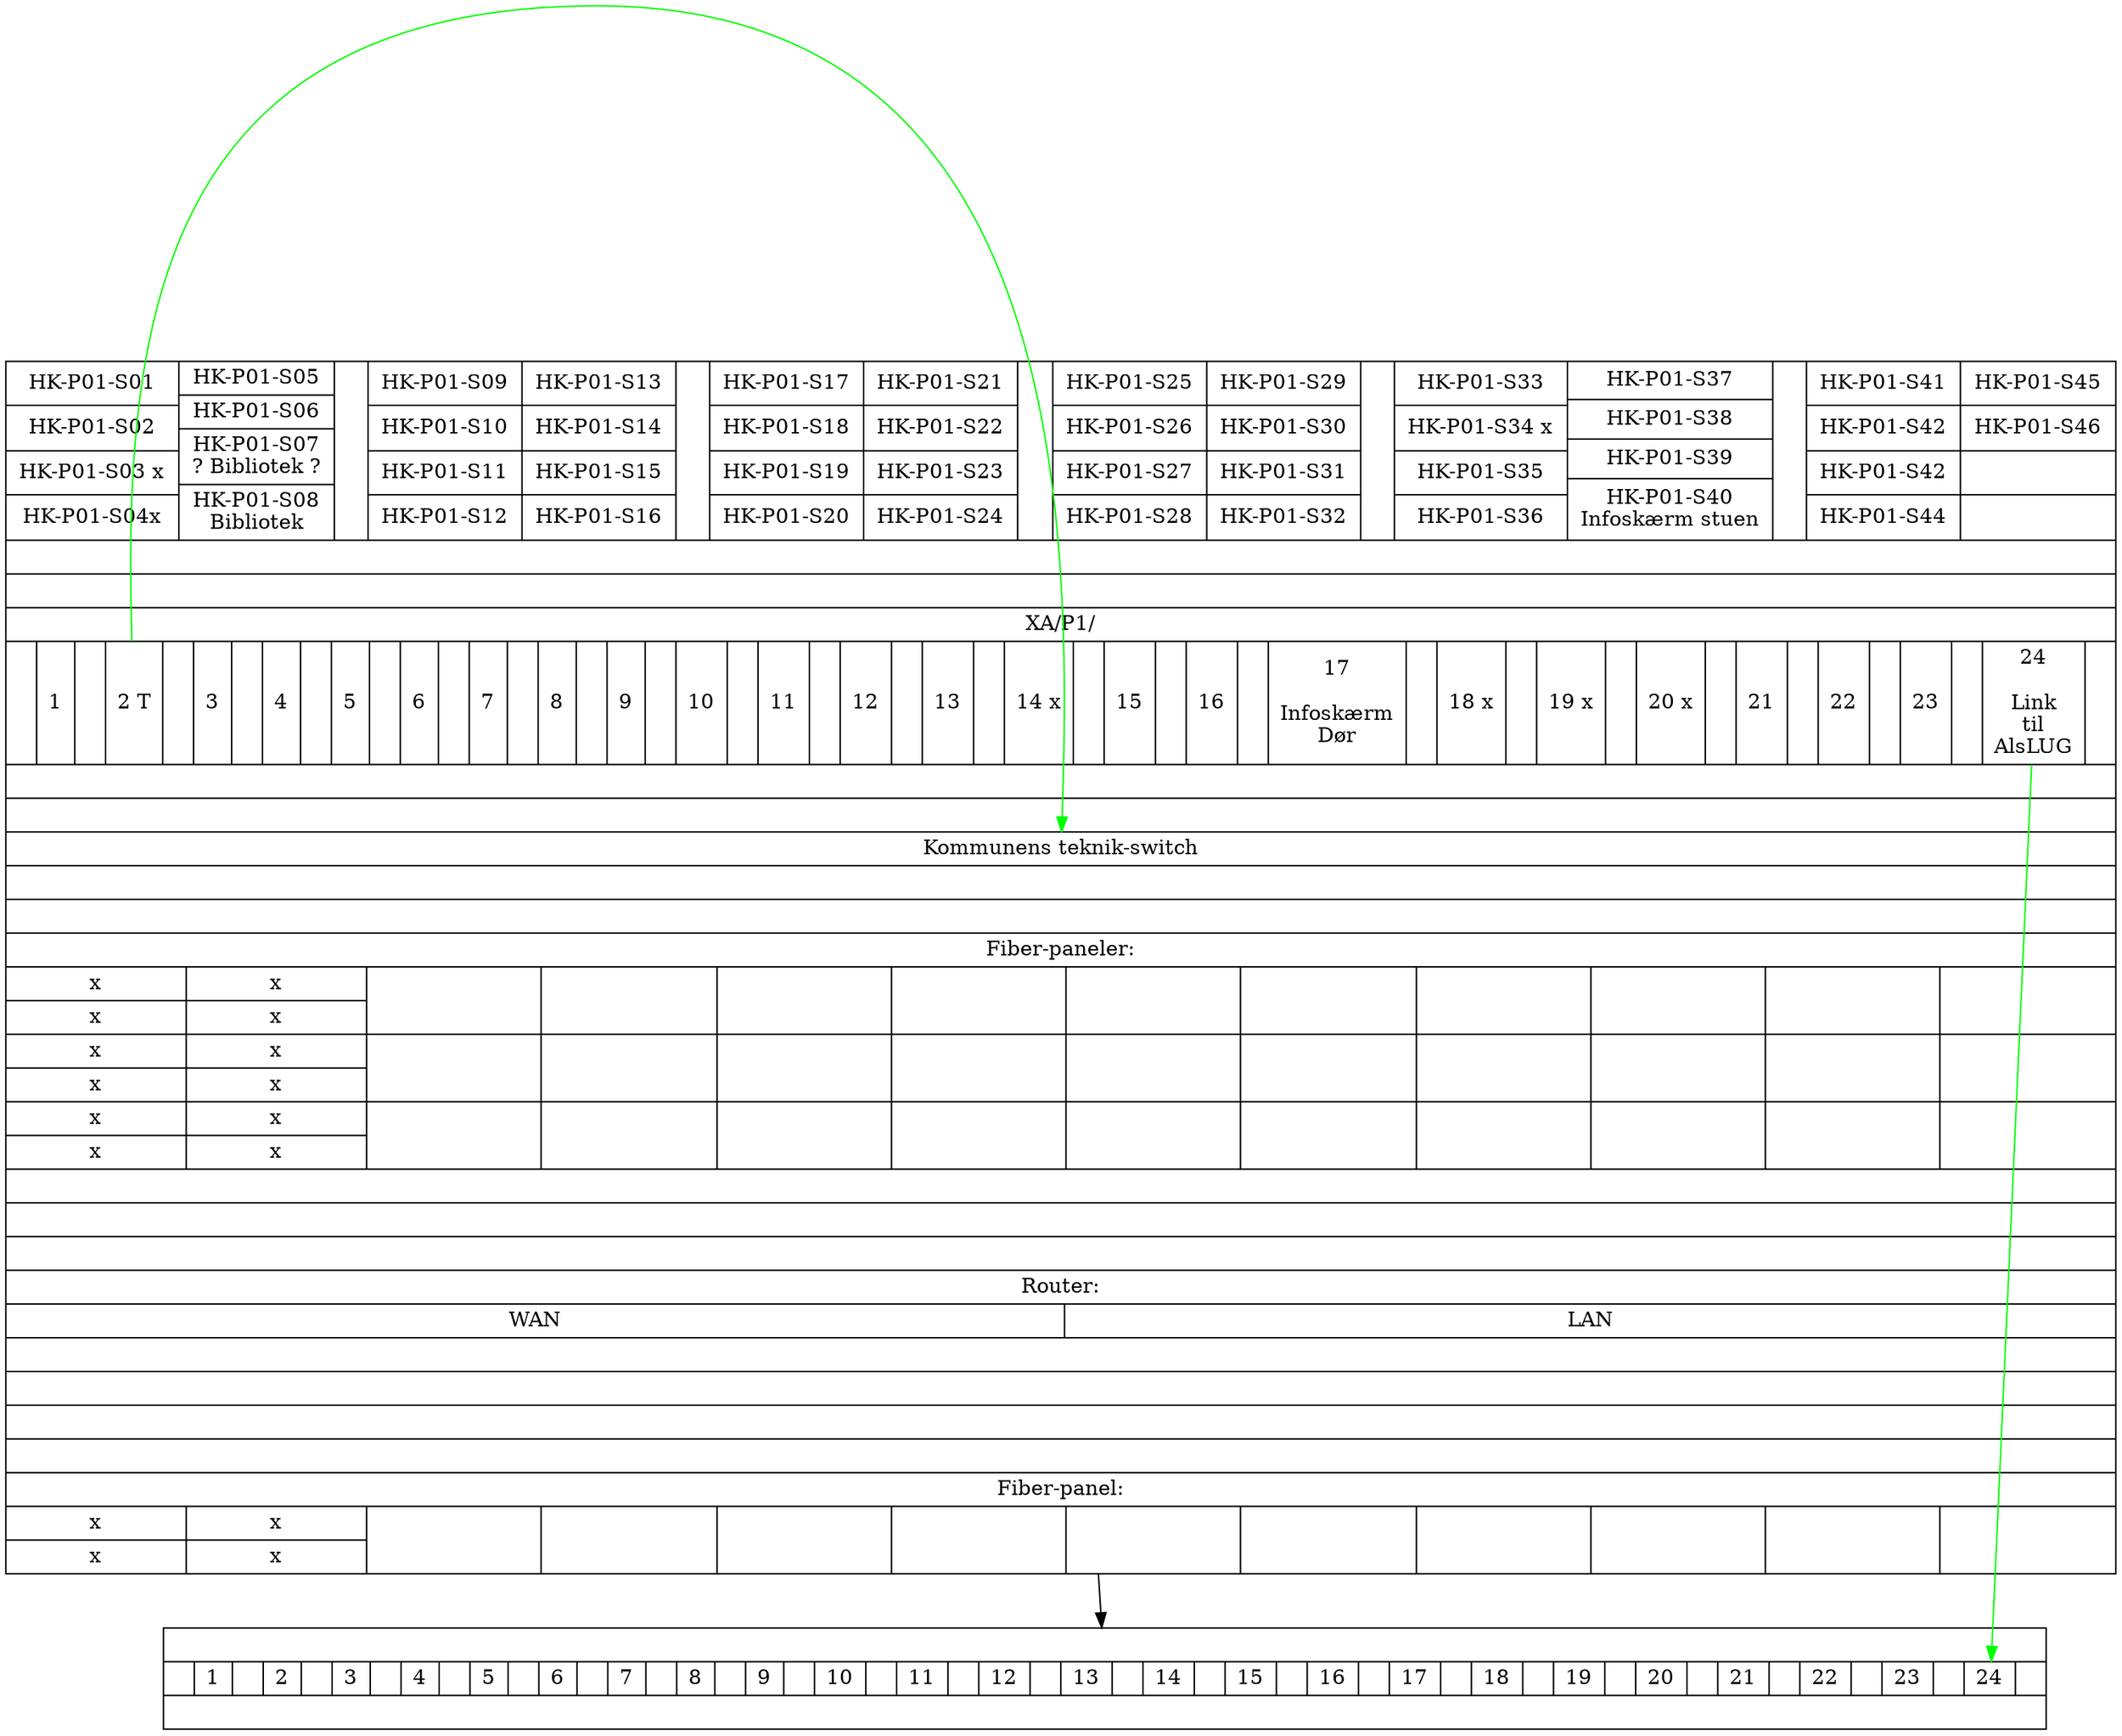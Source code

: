 digraph xxx {
  bib_patch [ shape=record label="{
  					{
						{HK-P01-S01|HK-P01-S02|HK-P01-S03 x|HK-P01-S04x}|
						{HK-P01-S05|HK-P01-S06|HK-P01-S07\n? Bibliotek ?|HK-P01-S08\nBibliotek}||
						
						{HK-P01-S09|HK-P01-S10|HK-P01-S11|HK-P01-S12}|
						{HK-P01-S13|HK-P01-S14|HK-P01-S15|HK-P01-S16}||
						
						{HK-P01-S17|HK-P01-S18|HK-P01-S19|HK-P01-S20}|
						{HK-P01-S21|HK-P01-S22|HK-P01-S23|HK-P01-S24}||
						
						{HK-P01-S25|HK-P01-S26|HK-P01-S27|HK-P01-S28}|
						{HK-P01-S29|HK-P01-S30|HK-P01-S31|HK-P01-S32}||
						
						{HK-P01-S33|HK-P01-S34 x|HK-P01-S35|HK-P01-S36}|
						{HK-P01-S37|HK-P01-S38|HK-P01-S39|HK-P01-S40\nInfoskærm stuen}||
						
						{HK-P01-S41|HK-P01-S42|HK-P01-S42|HK-P01-S44}|
						{HK-P01-S45|HK-P01-S46||}
					}
					|||XA/P1/|
					{|1||<xa_p1_2> 2 T||3||4||5||6||7||8||9||10||11||12||13||14 x||15||16||17\n\nInfoskærm\nDør||18 x||19 x||20 x||21||22||23||<xa_p1_24> 24\n\nLink\ntil\nAlsLUG|}
					|||
					<kom_switch>Kommunens teknik-switch
					|||
					Fiber-paneler:
					|
					{{x|x}|{x|x}||||||||||}
					|
					{{x|x}|{x|x}||||||||||}
					|
					{{x|x}|{x|x}||||||||||}
					||||
					Router:|
					{WAN|LAN}|
					{}
					||||
					Fiber-panel:|
					{{x|x}|{x|x}||||||||||}
				   }" ];
  alslug_patch [ shape=record label="{
					|{ |1| |2| |3| |4| |5| |6| |7| |8| |9| |10| |11| |12| |13| |14| |15| |16| |17| |18| |19| |20| |21| |22| |23| |<24> 24| }|
                                      }" ];
  bib_patch -> alslug_patch;
  bib_patch:xa_p1_2 -> bib_patch:kom_switch [ color=green ];
  bib_patch:xa_p1_24 -> alslug_patch:24 [ color=green ];
}

